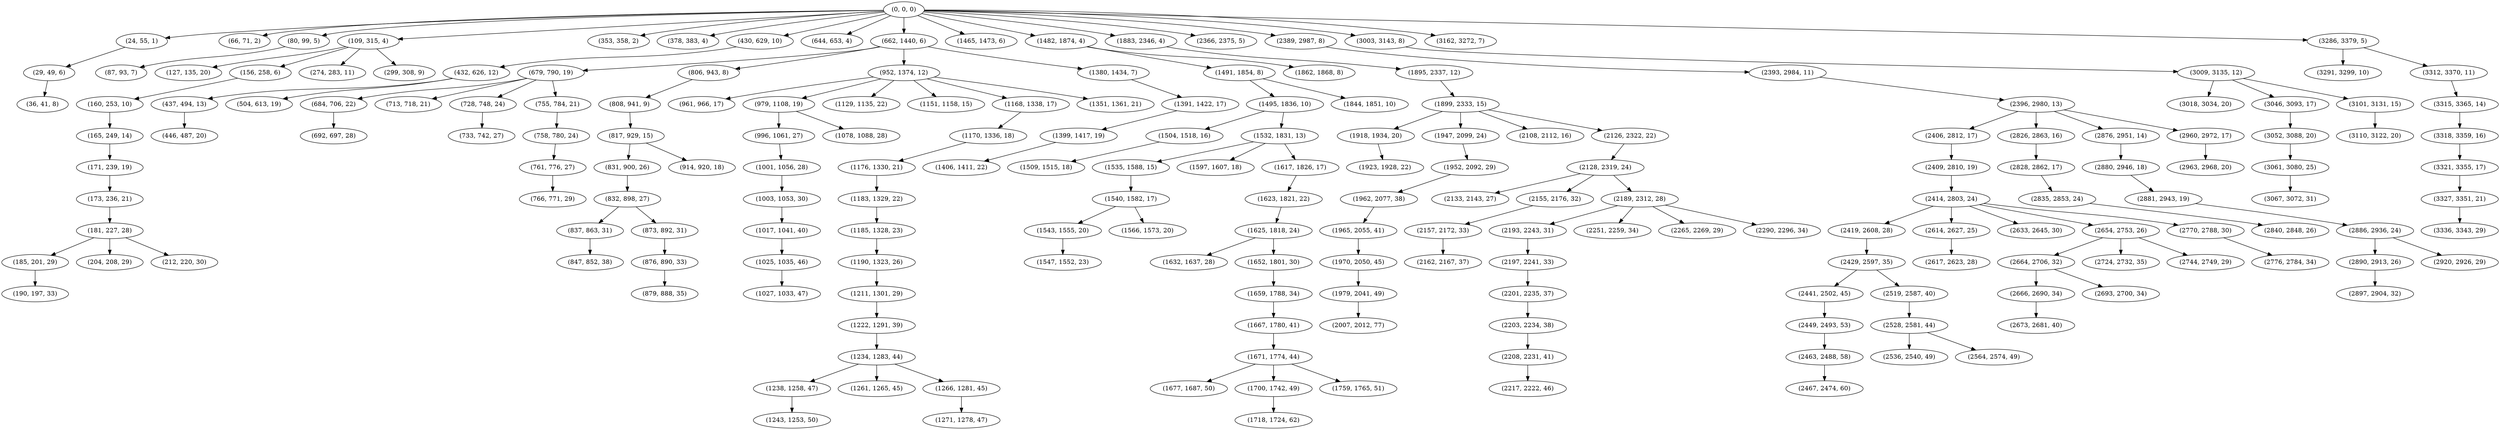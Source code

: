 digraph tree {
    "(0, 0, 0)";
    "(24, 55, 1)";
    "(29, 49, 6)";
    "(36, 41, 8)";
    "(66, 71, 2)";
    "(80, 99, 5)";
    "(87, 93, 7)";
    "(109, 315, 4)";
    "(127, 135, 20)";
    "(156, 258, 6)";
    "(160, 253, 10)";
    "(165, 249, 14)";
    "(171, 239, 19)";
    "(173, 236, 21)";
    "(181, 227, 28)";
    "(185, 201, 29)";
    "(190, 197, 33)";
    "(204, 208, 29)";
    "(212, 220, 30)";
    "(274, 283, 11)";
    "(299, 308, 9)";
    "(353, 358, 2)";
    "(378, 383, 4)";
    "(430, 629, 10)";
    "(432, 626, 12)";
    "(437, 494, 13)";
    "(446, 487, 20)";
    "(504, 613, 19)";
    "(644, 653, 4)";
    "(662, 1440, 6)";
    "(679, 790, 19)";
    "(684, 706, 22)";
    "(692, 697, 28)";
    "(713, 718, 21)";
    "(728, 748, 24)";
    "(733, 742, 27)";
    "(755, 784, 21)";
    "(758, 780, 24)";
    "(761, 776, 27)";
    "(766, 771, 29)";
    "(806, 943, 8)";
    "(808, 941, 9)";
    "(817, 929, 15)";
    "(831, 900, 26)";
    "(832, 898, 27)";
    "(837, 863, 31)";
    "(847, 852, 38)";
    "(873, 892, 31)";
    "(876, 890, 33)";
    "(879, 888, 35)";
    "(914, 920, 18)";
    "(952, 1374, 12)";
    "(961, 966, 17)";
    "(979, 1108, 19)";
    "(996, 1061, 27)";
    "(1001, 1056, 28)";
    "(1003, 1053, 30)";
    "(1017, 1041, 40)";
    "(1025, 1035, 46)";
    "(1027, 1033, 47)";
    "(1078, 1088, 28)";
    "(1129, 1135, 22)";
    "(1151, 1158, 15)";
    "(1168, 1338, 17)";
    "(1170, 1336, 18)";
    "(1176, 1330, 21)";
    "(1183, 1329, 22)";
    "(1185, 1328, 23)";
    "(1190, 1323, 26)";
    "(1211, 1301, 29)";
    "(1222, 1291, 39)";
    "(1234, 1283, 44)";
    "(1238, 1258, 47)";
    "(1243, 1253, 50)";
    "(1261, 1265, 45)";
    "(1266, 1281, 45)";
    "(1271, 1278, 47)";
    "(1351, 1361, 21)";
    "(1380, 1434, 7)";
    "(1391, 1422, 17)";
    "(1399, 1417, 19)";
    "(1406, 1411, 22)";
    "(1465, 1473, 6)";
    "(1482, 1874, 4)";
    "(1491, 1854, 8)";
    "(1495, 1836, 10)";
    "(1504, 1518, 16)";
    "(1509, 1515, 18)";
    "(1532, 1831, 13)";
    "(1535, 1588, 15)";
    "(1540, 1582, 17)";
    "(1543, 1555, 20)";
    "(1547, 1552, 23)";
    "(1566, 1573, 20)";
    "(1597, 1607, 18)";
    "(1617, 1826, 17)";
    "(1623, 1821, 22)";
    "(1625, 1818, 24)";
    "(1632, 1637, 28)";
    "(1652, 1801, 30)";
    "(1659, 1788, 34)";
    "(1667, 1780, 41)";
    "(1671, 1774, 44)";
    "(1677, 1687, 50)";
    "(1700, 1742, 49)";
    "(1718, 1724, 62)";
    "(1759, 1765, 51)";
    "(1844, 1851, 10)";
    "(1862, 1868, 8)";
    "(1883, 2346, 4)";
    "(1895, 2337, 12)";
    "(1899, 2333, 15)";
    "(1918, 1934, 20)";
    "(1923, 1928, 22)";
    "(1947, 2099, 24)";
    "(1952, 2092, 29)";
    "(1962, 2077, 38)";
    "(1965, 2055, 41)";
    "(1970, 2050, 45)";
    "(1979, 2041, 49)";
    "(2007, 2012, 77)";
    "(2108, 2112, 16)";
    "(2126, 2322, 22)";
    "(2128, 2319, 24)";
    "(2133, 2143, 27)";
    "(2155, 2176, 32)";
    "(2157, 2172, 33)";
    "(2162, 2167, 37)";
    "(2189, 2312, 28)";
    "(2193, 2243, 31)";
    "(2197, 2241, 33)";
    "(2201, 2235, 37)";
    "(2203, 2234, 38)";
    "(2208, 2231, 41)";
    "(2217, 2222, 46)";
    "(2251, 2259, 34)";
    "(2265, 2269, 29)";
    "(2290, 2296, 34)";
    "(2366, 2375, 5)";
    "(2389, 2987, 8)";
    "(2393, 2984, 11)";
    "(2396, 2980, 13)";
    "(2406, 2812, 17)";
    "(2409, 2810, 19)";
    "(2414, 2803, 24)";
    "(2419, 2608, 28)";
    "(2429, 2597, 35)";
    "(2441, 2502, 45)";
    "(2449, 2493, 53)";
    "(2463, 2488, 58)";
    "(2467, 2474, 60)";
    "(2519, 2587, 40)";
    "(2528, 2581, 44)";
    "(2536, 2540, 49)";
    "(2564, 2574, 49)";
    "(2614, 2627, 25)";
    "(2617, 2623, 28)";
    "(2633, 2645, 30)";
    "(2654, 2753, 26)";
    "(2664, 2706, 32)";
    "(2666, 2690, 34)";
    "(2673, 2681, 40)";
    "(2693, 2700, 34)";
    "(2724, 2732, 35)";
    "(2744, 2749, 29)";
    "(2770, 2788, 30)";
    "(2776, 2784, 34)";
    "(2826, 2863, 16)";
    "(2828, 2862, 17)";
    "(2835, 2853, 24)";
    "(2840, 2848, 26)";
    "(2876, 2951, 14)";
    "(2880, 2946, 18)";
    "(2881, 2943, 19)";
    "(2886, 2936, 24)";
    "(2890, 2913, 26)";
    "(2897, 2904, 32)";
    "(2920, 2926, 29)";
    "(2960, 2972, 17)";
    "(2963, 2968, 20)";
    "(3003, 3143, 8)";
    "(3009, 3135, 12)";
    "(3018, 3034, 20)";
    "(3046, 3093, 17)";
    "(3052, 3088, 20)";
    "(3061, 3080, 25)";
    "(3067, 3072, 31)";
    "(3101, 3131, 15)";
    "(3110, 3122, 20)";
    "(3162, 3272, 7)";
    "(3286, 3379, 5)";
    "(3291, 3299, 10)";
    "(3312, 3370, 11)";
    "(3315, 3365, 14)";
    "(3318, 3359, 16)";
    "(3321, 3355, 17)";
    "(3327, 3351, 21)";
    "(3336, 3343, 29)";
    "(0, 0, 0)" -> "(24, 55, 1)";
    "(0, 0, 0)" -> "(66, 71, 2)";
    "(0, 0, 0)" -> "(80, 99, 5)";
    "(0, 0, 0)" -> "(109, 315, 4)";
    "(0, 0, 0)" -> "(353, 358, 2)";
    "(0, 0, 0)" -> "(378, 383, 4)";
    "(0, 0, 0)" -> "(430, 629, 10)";
    "(0, 0, 0)" -> "(644, 653, 4)";
    "(0, 0, 0)" -> "(662, 1440, 6)";
    "(0, 0, 0)" -> "(1465, 1473, 6)";
    "(0, 0, 0)" -> "(1482, 1874, 4)";
    "(0, 0, 0)" -> "(1883, 2346, 4)";
    "(0, 0, 0)" -> "(2366, 2375, 5)";
    "(0, 0, 0)" -> "(2389, 2987, 8)";
    "(0, 0, 0)" -> "(3003, 3143, 8)";
    "(0, 0, 0)" -> "(3162, 3272, 7)";
    "(0, 0, 0)" -> "(3286, 3379, 5)";
    "(24, 55, 1)" -> "(29, 49, 6)";
    "(29, 49, 6)" -> "(36, 41, 8)";
    "(80, 99, 5)" -> "(87, 93, 7)";
    "(109, 315, 4)" -> "(127, 135, 20)";
    "(109, 315, 4)" -> "(156, 258, 6)";
    "(109, 315, 4)" -> "(274, 283, 11)";
    "(109, 315, 4)" -> "(299, 308, 9)";
    "(156, 258, 6)" -> "(160, 253, 10)";
    "(160, 253, 10)" -> "(165, 249, 14)";
    "(165, 249, 14)" -> "(171, 239, 19)";
    "(171, 239, 19)" -> "(173, 236, 21)";
    "(173, 236, 21)" -> "(181, 227, 28)";
    "(181, 227, 28)" -> "(185, 201, 29)";
    "(181, 227, 28)" -> "(204, 208, 29)";
    "(181, 227, 28)" -> "(212, 220, 30)";
    "(185, 201, 29)" -> "(190, 197, 33)";
    "(430, 629, 10)" -> "(432, 626, 12)";
    "(432, 626, 12)" -> "(437, 494, 13)";
    "(432, 626, 12)" -> "(504, 613, 19)";
    "(437, 494, 13)" -> "(446, 487, 20)";
    "(662, 1440, 6)" -> "(679, 790, 19)";
    "(662, 1440, 6)" -> "(806, 943, 8)";
    "(662, 1440, 6)" -> "(952, 1374, 12)";
    "(662, 1440, 6)" -> "(1380, 1434, 7)";
    "(679, 790, 19)" -> "(684, 706, 22)";
    "(679, 790, 19)" -> "(713, 718, 21)";
    "(679, 790, 19)" -> "(728, 748, 24)";
    "(679, 790, 19)" -> "(755, 784, 21)";
    "(684, 706, 22)" -> "(692, 697, 28)";
    "(728, 748, 24)" -> "(733, 742, 27)";
    "(755, 784, 21)" -> "(758, 780, 24)";
    "(758, 780, 24)" -> "(761, 776, 27)";
    "(761, 776, 27)" -> "(766, 771, 29)";
    "(806, 943, 8)" -> "(808, 941, 9)";
    "(808, 941, 9)" -> "(817, 929, 15)";
    "(817, 929, 15)" -> "(831, 900, 26)";
    "(817, 929, 15)" -> "(914, 920, 18)";
    "(831, 900, 26)" -> "(832, 898, 27)";
    "(832, 898, 27)" -> "(837, 863, 31)";
    "(832, 898, 27)" -> "(873, 892, 31)";
    "(837, 863, 31)" -> "(847, 852, 38)";
    "(873, 892, 31)" -> "(876, 890, 33)";
    "(876, 890, 33)" -> "(879, 888, 35)";
    "(952, 1374, 12)" -> "(961, 966, 17)";
    "(952, 1374, 12)" -> "(979, 1108, 19)";
    "(952, 1374, 12)" -> "(1129, 1135, 22)";
    "(952, 1374, 12)" -> "(1151, 1158, 15)";
    "(952, 1374, 12)" -> "(1168, 1338, 17)";
    "(952, 1374, 12)" -> "(1351, 1361, 21)";
    "(979, 1108, 19)" -> "(996, 1061, 27)";
    "(979, 1108, 19)" -> "(1078, 1088, 28)";
    "(996, 1061, 27)" -> "(1001, 1056, 28)";
    "(1001, 1056, 28)" -> "(1003, 1053, 30)";
    "(1003, 1053, 30)" -> "(1017, 1041, 40)";
    "(1017, 1041, 40)" -> "(1025, 1035, 46)";
    "(1025, 1035, 46)" -> "(1027, 1033, 47)";
    "(1168, 1338, 17)" -> "(1170, 1336, 18)";
    "(1170, 1336, 18)" -> "(1176, 1330, 21)";
    "(1176, 1330, 21)" -> "(1183, 1329, 22)";
    "(1183, 1329, 22)" -> "(1185, 1328, 23)";
    "(1185, 1328, 23)" -> "(1190, 1323, 26)";
    "(1190, 1323, 26)" -> "(1211, 1301, 29)";
    "(1211, 1301, 29)" -> "(1222, 1291, 39)";
    "(1222, 1291, 39)" -> "(1234, 1283, 44)";
    "(1234, 1283, 44)" -> "(1238, 1258, 47)";
    "(1234, 1283, 44)" -> "(1261, 1265, 45)";
    "(1234, 1283, 44)" -> "(1266, 1281, 45)";
    "(1238, 1258, 47)" -> "(1243, 1253, 50)";
    "(1266, 1281, 45)" -> "(1271, 1278, 47)";
    "(1380, 1434, 7)" -> "(1391, 1422, 17)";
    "(1391, 1422, 17)" -> "(1399, 1417, 19)";
    "(1399, 1417, 19)" -> "(1406, 1411, 22)";
    "(1482, 1874, 4)" -> "(1491, 1854, 8)";
    "(1482, 1874, 4)" -> "(1862, 1868, 8)";
    "(1491, 1854, 8)" -> "(1495, 1836, 10)";
    "(1491, 1854, 8)" -> "(1844, 1851, 10)";
    "(1495, 1836, 10)" -> "(1504, 1518, 16)";
    "(1495, 1836, 10)" -> "(1532, 1831, 13)";
    "(1504, 1518, 16)" -> "(1509, 1515, 18)";
    "(1532, 1831, 13)" -> "(1535, 1588, 15)";
    "(1532, 1831, 13)" -> "(1597, 1607, 18)";
    "(1532, 1831, 13)" -> "(1617, 1826, 17)";
    "(1535, 1588, 15)" -> "(1540, 1582, 17)";
    "(1540, 1582, 17)" -> "(1543, 1555, 20)";
    "(1540, 1582, 17)" -> "(1566, 1573, 20)";
    "(1543, 1555, 20)" -> "(1547, 1552, 23)";
    "(1617, 1826, 17)" -> "(1623, 1821, 22)";
    "(1623, 1821, 22)" -> "(1625, 1818, 24)";
    "(1625, 1818, 24)" -> "(1632, 1637, 28)";
    "(1625, 1818, 24)" -> "(1652, 1801, 30)";
    "(1652, 1801, 30)" -> "(1659, 1788, 34)";
    "(1659, 1788, 34)" -> "(1667, 1780, 41)";
    "(1667, 1780, 41)" -> "(1671, 1774, 44)";
    "(1671, 1774, 44)" -> "(1677, 1687, 50)";
    "(1671, 1774, 44)" -> "(1700, 1742, 49)";
    "(1671, 1774, 44)" -> "(1759, 1765, 51)";
    "(1700, 1742, 49)" -> "(1718, 1724, 62)";
    "(1883, 2346, 4)" -> "(1895, 2337, 12)";
    "(1895, 2337, 12)" -> "(1899, 2333, 15)";
    "(1899, 2333, 15)" -> "(1918, 1934, 20)";
    "(1899, 2333, 15)" -> "(1947, 2099, 24)";
    "(1899, 2333, 15)" -> "(2108, 2112, 16)";
    "(1899, 2333, 15)" -> "(2126, 2322, 22)";
    "(1918, 1934, 20)" -> "(1923, 1928, 22)";
    "(1947, 2099, 24)" -> "(1952, 2092, 29)";
    "(1952, 2092, 29)" -> "(1962, 2077, 38)";
    "(1962, 2077, 38)" -> "(1965, 2055, 41)";
    "(1965, 2055, 41)" -> "(1970, 2050, 45)";
    "(1970, 2050, 45)" -> "(1979, 2041, 49)";
    "(1979, 2041, 49)" -> "(2007, 2012, 77)";
    "(2126, 2322, 22)" -> "(2128, 2319, 24)";
    "(2128, 2319, 24)" -> "(2133, 2143, 27)";
    "(2128, 2319, 24)" -> "(2155, 2176, 32)";
    "(2128, 2319, 24)" -> "(2189, 2312, 28)";
    "(2155, 2176, 32)" -> "(2157, 2172, 33)";
    "(2157, 2172, 33)" -> "(2162, 2167, 37)";
    "(2189, 2312, 28)" -> "(2193, 2243, 31)";
    "(2189, 2312, 28)" -> "(2251, 2259, 34)";
    "(2189, 2312, 28)" -> "(2265, 2269, 29)";
    "(2189, 2312, 28)" -> "(2290, 2296, 34)";
    "(2193, 2243, 31)" -> "(2197, 2241, 33)";
    "(2197, 2241, 33)" -> "(2201, 2235, 37)";
    "(2201, 2235, 37)" -> "(2203, 2234, 38)";
    "(2203, 2234, 38)" -> "(2208, 2231, 41)";
    "(2208, 2231, 41)" -> "(2217, 2222, 46)";
    "(2389, 2987, 8)" -> "(2393, 2984, 11)";
    "(2393, 2984, 11)" -> "(2396, 2980, 13)";
    "(2396, 2980, 13)" -> "(2406, 2812, 17)";
    "(2396, 2980, 13)" -> "(2826, 2863, 16)";
    "(2396, 2980, 13)" -> "(2876, 2951, 14)";
    "(2396, 2980, 13)" -> "(2960, 2972, 17)";
    "(2406, 2812, 17)" -> "(2409, 2810, 19)";
    "(2409, 2810, 19)" -> "(2414, 2803, 24)";
    "(2414, 2803, 24)" -> "(2419, 2608, 28)";
    "(2414, 2803, 24)" -> "(2614, 2627, 25)";
    "(2414, 2803, 24)" -> "(2633, 2645, 30)";
    "(2414, 2803, 24)" -> "(2654, 2753, 26)";
    "(2414, 2803, 24)" -> "(2770, 2788, 30)";
    "(2419, 2608, 28)" -> "(2429, 2597, 35)";
    "(2429, 2597, 35)" -> "(2441, 2502, 45)";
    "(2429, 2597, 35)" -> "(2519, 2587, 40)";
    "(2441, 2502, 45)" -> "(2449, 2493, 53)";
    "(2449, 2493, 53)" -> "(2463, 2488, 58)";
    "(2463, 2488, 58)" -> "(2467, 2474, 60)";
    "(2519, 2587, 40)" -> "(2528, 2581, 44)";
    "(2528, 2581, 44)" -> "(2536, 2540, 49)";
    "(2528, 2581, 44)" -> "(2564, 2574, 49)";
    "(2614, 2627, 25)" -> "(2617, 2623, 28)";
    "(2654, 2753, 26)" -> "(2664, 2706, 32)";
    "(2654, 2753, 26)" -> "(2724, 2732, 35)";
    "(2654, 2753, 26)" -> "(2744, 2749, 29)";
    "(2664, 2706, 32)" -> "(2666, 2690, 34)";
    "(2664, 2706, 32)" -> "(2693, 2700, 34)";
    "(2666, 2690, 34)" -> "(2673, 2681, 40)";
    "(2770, 2788, 30)" -> "(2776, 2784, 34)";
    "(2826, 2863, 16)" -> "(2828, 2862, 17)";
    "(2828, 2862, 17)" -> "(2835, 2853, 24)";
    "(2835, 2853, 24)" -> "(2840, 2848, 26)";
    "(2876, 2951, 14)" -> "(2880, 2946, 18)";
    "(2880, 2946, 18)" -> "(2881, 2943, 19)";
    "(2881, 2943, 19)" -> "(2886, 2936, 24)";
    "(2886, 2936, 24)" -> "(2890, 2913, 26)";
    "(2886, 2936, 24)" -> "(2920, 2926, 29)";
    "(2890, 2913, 26)" -> "(2897, 2904, 32)";
    "(2960, 2972, 17)" -> "(2963, 2968, 20)";
    "(3003, 3143, 8)" -> "(3009, 3135, 12)";
    "(3009, 3135, 12)" -> "(3018, 3034, 20)";
    "(3009, 3135, 12)" -> "(3046, 3093, 17)";
    "(3009, 3135, 12)" -> "(3101, 3131, 15)";
    "(3046, 3093, 17)" -> "(3052, 3088, 20)";
    "(3052, 3088, 20)" -> "(3061, 3080, 25)";
    "(3061, 3080, 25)" -> "(3067, 3072, 31)";
    "(3101, 3131, 15)" -> "(3110, 3122, 20)";
    "(3286, 3379, 5)" -> "(3291, 3299, 10)";
    "(3286, 3379, 5)" -> "(3312, 3370, 11)";
    "(3312, 3370, 11)" -> "(3315, 3365, 14)";
    "(3315, 3365, 14)" -> "(3318, 3359, 16)";
    "(3318, 3359, 16)" -> "(3321, 3355, 17)";
    "(3321, 3355, 17)" -> "(3327, 3351, 21)";
    "(3327, 3351, 21)" -> "(3336, 3343, 29)";
}
